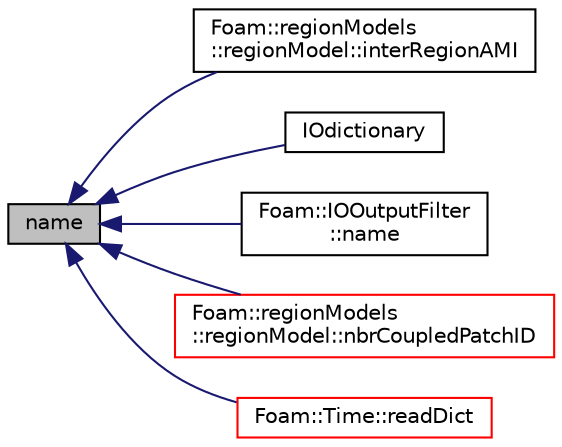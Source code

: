 digraph "name"
{
  bgcolor="transparent";
  edge [fontname="Helvetica",fontsize="10",labelfontname="Helvetica",labelfontsize="10"];
  node [fontname="Helvetica",fontsize="10",shape=record];
  rankdir="LR";
  Node1 [label="name",height=0.2,width=0.4,color="black", fillcolor="grey75", style="filled", fontcolor="black"];
  Node1 -> Node2 [dir="back",color="midnightblue",fontsize="10",style="solid",fontname="Helvetica"];
  Node2 [label="Foam::regionModels\l::regionModel::interRegionAMI",height=0.2,width=0.4,color="black",URL="$a02131.html#a54101281c21a9eda1277e3fe4c1c596e",tooltip="Create or return a new inter-region AMI object. "];
  Node1 -> Node3 [dir="back",color="midnightblue",fontsize="10",style="solid",fontname="Helvetica"];
  Node3 [label="IOdictionary",height=0.2,width=0.4,color="black",URL="$a01172.html#a668d1ac4fd646613b3a8063bd830a724",tooltip="Construct given an IOobject. "];
  Node1 -> Node4 [dir="back",color="midnightblue",fontsize="10",style="solid",fontname="Helvetica"];
  Node4 [label="Foam::IOOutputFilter\l::name",height=0.2,width=0.4,color="black",URL="$a01181.html#af34301b2a007a0daccad2eec475d6a90",tooltip="Return name. "];
  Node1 -> Node5 [dir="back",color="midnightblue",fontsize="10",style="solid",fontname="Helvetica"];
  Node5 [label="Foam::regionModels\l::regionModel::nbrCoupledPatchID",height=0.2,width=0.4,color="red",URL="$a02131.html#ab75224234f0496ea2c9f2eed3f848d1a",tooltip="Return the coupled patch ID paired with coupled patch. "];
  Node1 -> Node6 [dir="back",color="midnightblue",fontsize="10",style="solid",fontname="Helvetica"];
  Node6 [label="Foam::Time::readDict",height=0.2,width=0.4,color="red",URL="$a02606.html#a09f8bbb748b599cf713fa2e07ec7e0b4",tooltip="Read the control dictionary and set the write controls etc. "];
}
